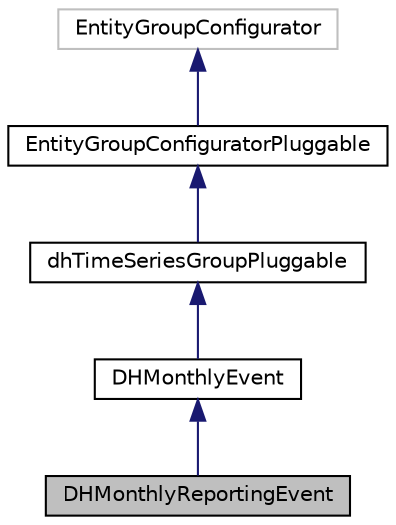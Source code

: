 digraph "DHMonthlyReportingEvent"
{
 // LATEX_PDF_SIZE
  edge [fontname="Helvetica",fontsize="10",labelfontname="Helvetica",labelfontsize="10"];
  node [fontname="Helvetica",fontsize="10",shape=record];
  Node1 [label="DHMonthlyReportingEvent",height=0.2,width=0.4,color="black", fillcolor="grey75", style="filled", fontcolor="black",tooltip=" "];
  Node2 -> Node1 [dir="back",color="midnightblue",fontsize="10",style="solid"];
  Node2 [label="DHMonthlyEvent",height=0.2,width=0.4,color="black", fillcolor="white", style="filled",URL="$classDHMonthlyEvent.html",tooltip=" "];
  Node3 -> Node2 [dir="back",color="midnightblue",fontsize="10",style="solid"];
  Node3 [label="dhTimeSeriesGroupPluggable",height=0.2,width=0.4,color="black", fillcolor="white", style="filled",URL="$classdhTimeSeriesGroupPluggable.html",tooltip=" "];
  Node4 -> Node3 [dir="back",color="midnightblue",fontsize="10",style="solid"];
  Node4 [label="EntityGroupConfiguratorPluggable",height=0.2,width=0.4,color="black", fillcolor="white", style="filled",URL="$classEntityGroupConfiguratorPluggable.html",tooltip=" "];
  Node5 -> Node4 [dir="back",color="midnightblue",fontsize="10",style="solid"];
  Node5 [label="EntityGroupConfigurator",height=0.2,width=0.4,color="grey75", fillcolor="white", style="filled",tooltip=" "];
}
